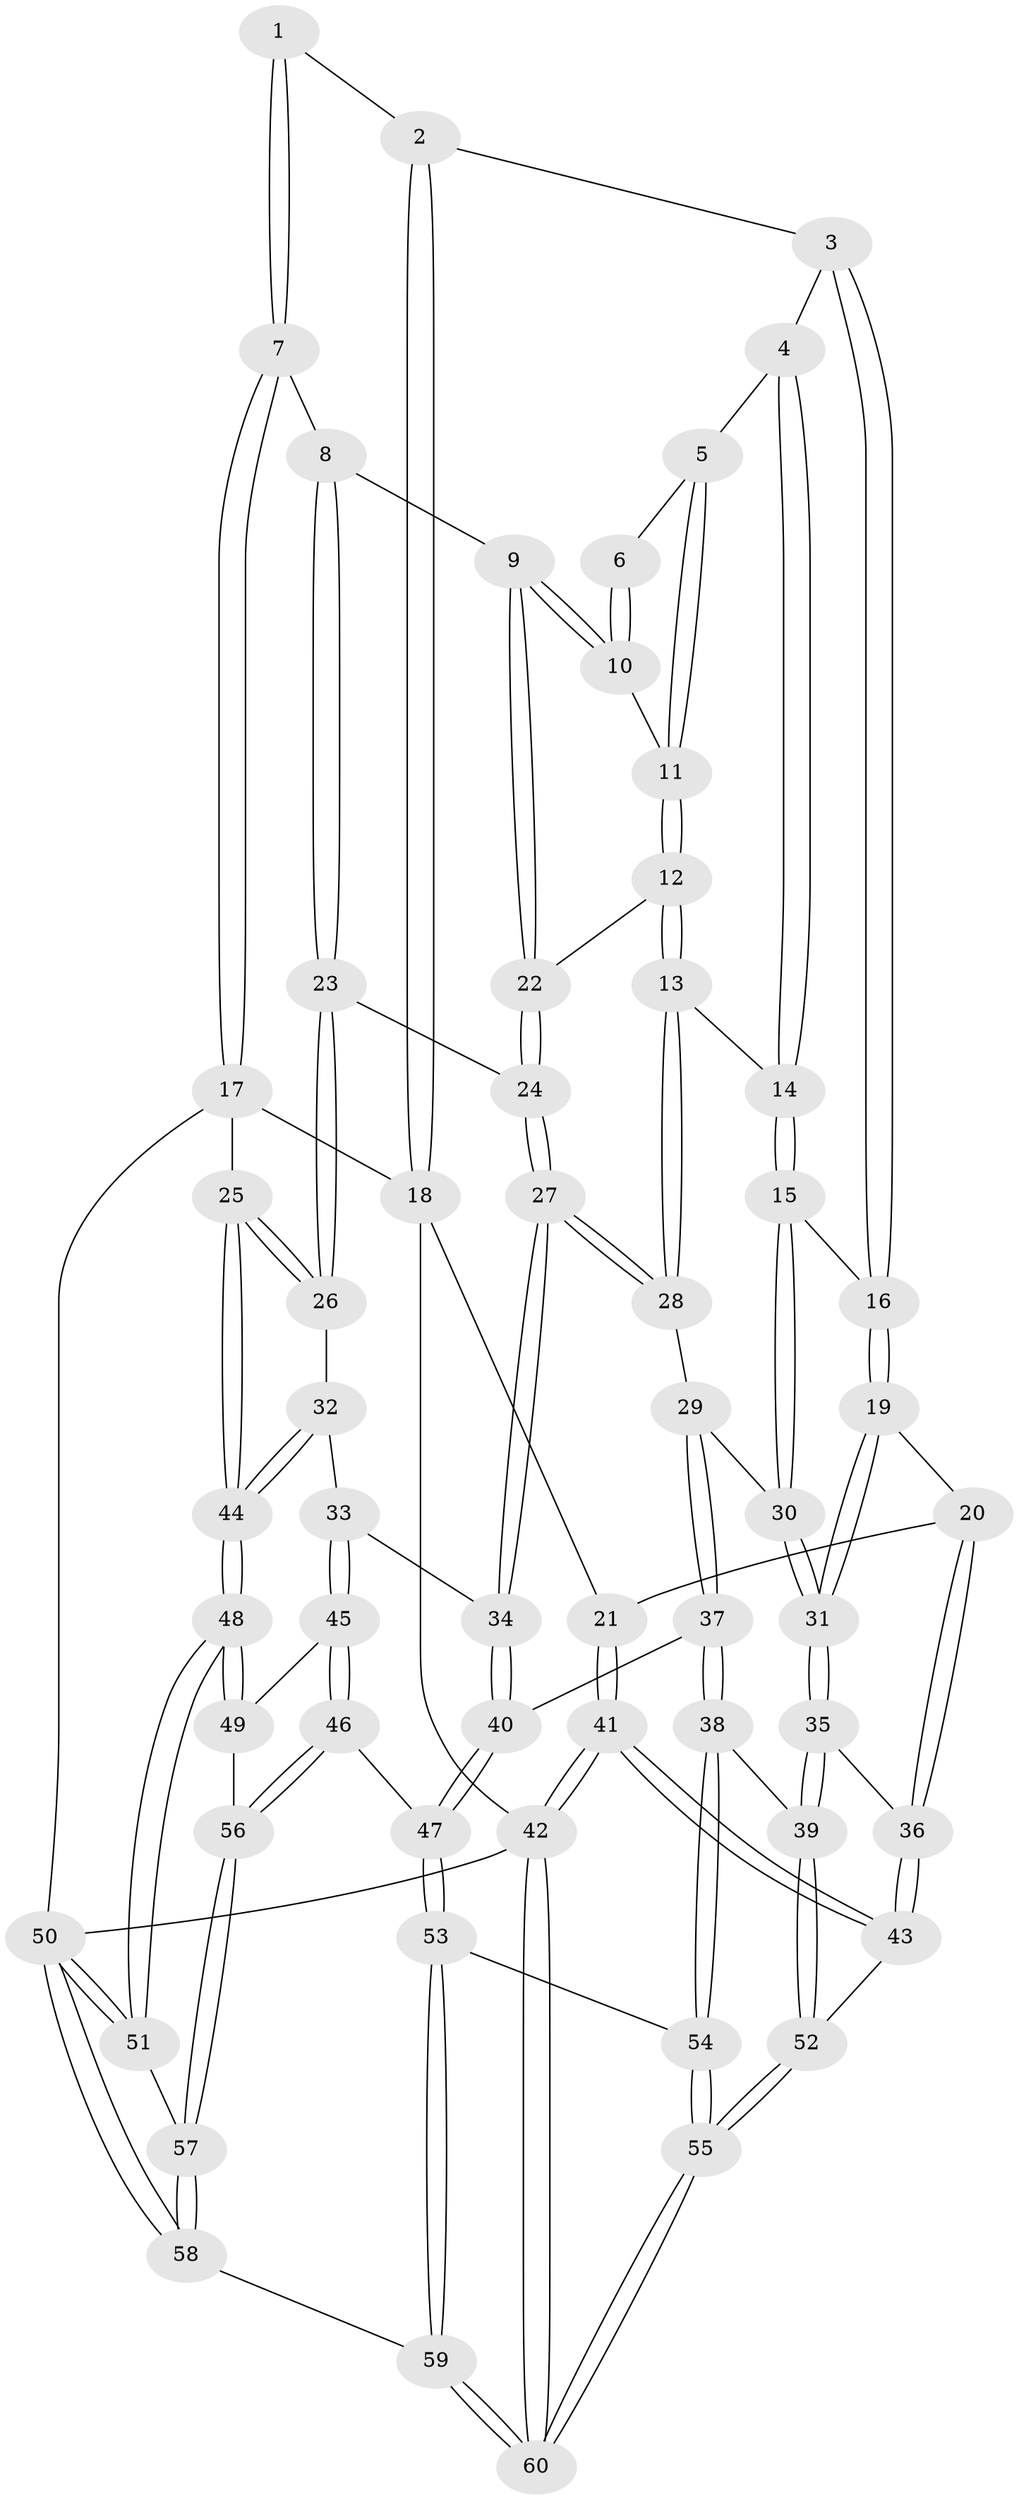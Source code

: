 // coarse degree distribution, {3: 0.09523809523809523, 5: 0.47619047619047616, 4: 0.42857142857142855}
// Generated by graph-tools (version 1.1) at 2025/52/02/27/25 19:52:36]
// undirected, 60 vertices, 147 edges
graph export_dot {
graph [start="1"]
  node [color=gray90,style=filled];
  1 [pos="+0.539968939631436+0"];
  2 [pos="+0+0"];
  3 [pos="+0.16408560760936355+0"];
  4 [pos="+0.28151863525616716+0.05802528478646172"];
  5 [pos="+0.39807849219139724+0.06530125946656293"];
  6 [pos="+0.5053901120181633+0"];
  7 [pos="+1+0"];
  8 [pos="+0.8760322166109054+0.031032854977183544"];
  9 [pos="+0.7881022024611267+0.10837616143880024"];
  10 [pos="+0.5330552971856114+0.0864448505847514"];
  11 [pos="+0.48375965824591366+0.17451555615973816"];
  12 [pos="+0.4787779636221023+0.23991645616489646"];
  13 [pos="+0.46416918428919723+0.2535532648074008"];
  14 [pos="+0.37786917791072183+0.24468353496124495"];
  15 [pos="+0.2614811360658663+0.3046553065227976"];
  16 [pos="+0.19867959705288507+0.27848822426992187"];
  17 [pos="+1+0"];
  18 [pos="+0+0"];
  19 [pos="+0.02540337825658657+0.3536130044317082"];
  20 [pos="+0+0.35373080997865913"];
  21 [pos="+0+0.32403349115989943"];
  22 [pos="+0.6989586407412139+0.23781670006149608"];
  23 [pos="+0.8763068238039315+0.4286838224888476"];
  24 [pos="+0.7063840109875029+0.3095960339878579"];
  25 [pos="+1+0.4359031092292078"];
  26 [pos="+0.8809725481883832+0.4357195849215532"];
  27 [pos="+0.616783835358559+0.47506952933293184"];
  28 [pos="+0.48526087261163686+0.4299387204718483"];
  29 [pos="+0.4455137973456054+0.45764988534041356"];
  30 [pos="+0.2831300173146823+0.41592094951350644"];
  31 [pos="+0.2169456900264645+0.5062243650709981"];
  32 [pos="+0.8021993612441956+0.536117575642639"];
  33 [pos="+0.7616842514601657+0.5562448519214331"];
  34 [pos="+0.6534397714868331+0.5386423657147572"];
  35 [pos="+0.2165187778453068+0.5758155161709617"];
  36 [pos="+0.09542133650102312+0.5745433521850505"];
  37 [pos="+0.3781069963049237+0.6471446860661102"];
  38 [pos="+0.3596826602060019+0.6621780062764071"];
  39 [pos="+0.26378618804108156+0.6493944322048313"];
  40 [pos="+0.596137019717329+0.642718296827574"];
  41 [pos="+0+0.7820048226883478"];
  42 [pos="+0+1"];
  43 [pos="+0+0.7784599232367111"];
  44 [pos="+1+0.8324253460718133"];
  45 [pos="+0.7808201382298441+0.6457465365422285"];
  46 [pos="+0.6581767862981907+0.8010149545447959"];
  47 [pos="+0.6305151593189817+0.7885730804513709"];
  48 [pos="+1+0.8388724734899514"];
  49 [pos="+0.8721196501900079+0.7529192751461292"];
  50 [pos="+1+1"];
  51 [pos="+1+0.9929914444259583"];
  52 [pos="+0.12463077874290553+0.811117293805166"];
  53 [pos="+0.5247140949581046+0.8359625560484147"];
  54 [pos="+0.4199874449062784+0.8191736802018655"];
  55 [pos="+0.2771989669581464+1"];
  56 [pos="+0.6787069653251979+0.8183941196151459"];
  57 [pos="+0.7008017975112444+0.8752067361147453"];
  58 [pos="+0.6529719660949586+1"];
  59 [pos="+0.5732859846338668+1"];
  60 [pos="+0.28937142660043047+1"];
  1 -- 2;
  1 -- 7;
  1 -- 7;
  2 -- 3;
  2 -- 18;
  2 -- 18;
  3 -- 4;
  3 -- 16;
  3 -- 16;
  4 -- 5;
  4 -- 14;
  4 -- 14;
  5 -- 6;
  5 -- 11;
  5 -- 11;
  6 -- 10;
  6 -- 10;
  7 -- 8;
  7 -- 17;
  7 -- 17;
  8 -- 9;
  8 -- 23;
  8 -- 23;
  9 -- 10;
  9 -- 10;
  9 -- 22;
  9 -- 22;
  10 -- 11;
  11 -- 12;
  11 -- 12;
  12 -- 13;
  12 -- 13;
  12 -- 22;
  13 -- 14;
  13 -- 28;
  13 -- 28;
  14 -- 15;
  14 -- 15;
  15 -- 16;
  15 -- 30;
  15 -- 30;
  16 -- 19;
  16 -- 19;
  17 -- 18;
  17 -- 25;
  17 -- 50;
  18 -- 21;
  18 -- 42;
  19 -- 20;
  19 -- 31;
  19 -- 31;
  20 -- 21;
  20 -- 36;
  20 -- 36;
  21 -- 41;
  21 -- 41;
  22 -- 24;
  22 -- 24;
  23 -- 24;
  23 -- 26;
  23 -- 26;
  24 -- 27;
  24 -- 27;
  25 -- 26;
  25 -- 26;
  25 -- 44;
  25 -- 44;
  26 -- 32;
  27 -- 28;
  27 -- 28;
  27 -- 34;
  27 -- 34;
  28 -- 29;
  29 -- 30;
  29 -- 37;
  29 -- 37;
  30 -- 31;
  30 -- 31;
  31 -- 35;
  31 -- 35;
  32 -- 33;
  32 -- 44;
  32 -- 44;
  33 -- 34;
  33 -- 45;
  33 -- 45;
  34 -- 40;
  34 -- 40;
  35 -- 36;
  35 -- 39;
  35 -- 39;
  36 -- 43;
  36 -- 43;
  37 -- 38;
  37 -- 38;
  37 -- 40;
  38 -- 39;
  38 -- 54;
  38 -- 54;
  39 -- 52;
  39 -- 52;
  40 -- 47;
  40 -- 47;
  41 -- 42;
  41 -- 42;
  41 -- 43;
  41 -- 43;
  42 -- 60;
  42 -- 60;
  42 -- 50;
  43 -- 52;
  44 -- 48;
  44 -- 48;
  45 -- 46;
  45 -- 46;
  45 -- 49;
  46 -- 47;
  46 -- 56;
  46 -- 56;
  47 -- 53;
  47 -- 53;
  48 -- 49;
  48 -- 49;
  48 -- 51;
  48 -- 51;
  49 -- 56;
  50 -- 51;
  50 -- 51;
  50 -- 58;
  50 -- 58;
  51 -- 57;
  52 -- 55;
  52 -- 55;
  53 -- 54;
  53 -- 59;
  53 -- 59;
  54 -- 55;
  54 -- 55;
  55 -- 60;
  55 -- 60;
  56 -- 57;
  56 -- 57;
  57 -- 58;
  57 -- 58;
  58 -- 59;
  59 -- 60;
  59 -- 60;
}
